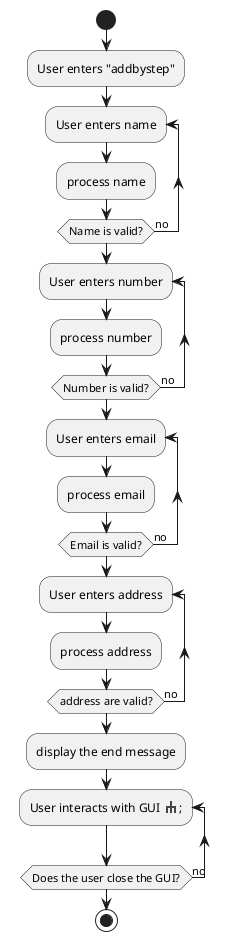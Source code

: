 @startuml
'https://plantuml.com/activity-diagram-beta

sprite $rake [16x16/8] {
0000000000000000
0000000jj0000000
0000000jj0000000
0005555jj5555000
000jjeejjeejj000
000jj00jj00jj000
000jj00jj00jj000
0000000000000000
}

start
:User enters "addbystep";
repeat :User enters name;
  :process name;
repeat while (Name is valid?) is (no)
repeat :User enters number;
  :process number;
repeat while (Number is valid?) is (no)
repeat :User enters email;
  :process email;
repeat while (Email is valid?) is (no)
repeat :User enters address;
  :process address;
repeat while (address are valid?) is (no)
:display the end message;

repeat :User interacts with GUI <$rake>;;

repeat while (Does the user close the GUI?) is (no)



stop


@enduml
